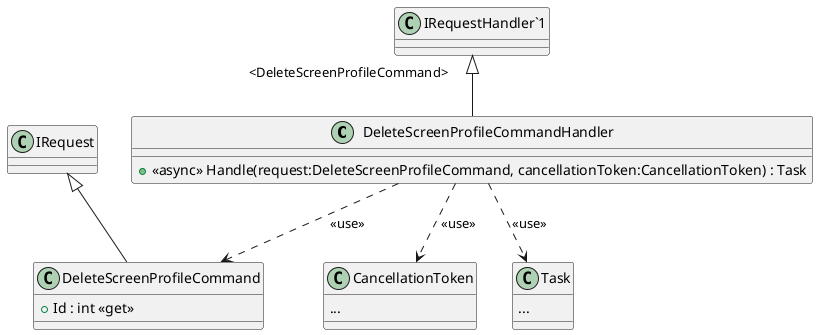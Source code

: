 @startuml
class DeleteScreenProfileCommandHandler {
    + <<async>> Handle(request:DeleteScreenProfileCommand, cancellationToken:CancellationToken) : Task
}
"IRequestHandler`1" "<DeleteScreenProfileCommand>" <|-- DeleteScreenProfileCommandHandler
class CancellationToken {
...
}
DeleteScreenProfileCommandHandler ..> CancellationToken: <<use>>
DeleteScreenProfileCommandHandler ..> DeleteScreenProfileCommand: <<use>>
class DeleteScreenProfileCommand {
    + Id : int <<get>>
}
IRequest <|-- DeleteScreenProfileCommand
class Task {
...
}
DeleteScreenProfileCommandHandler ..> Task: <<use>>
@enduml